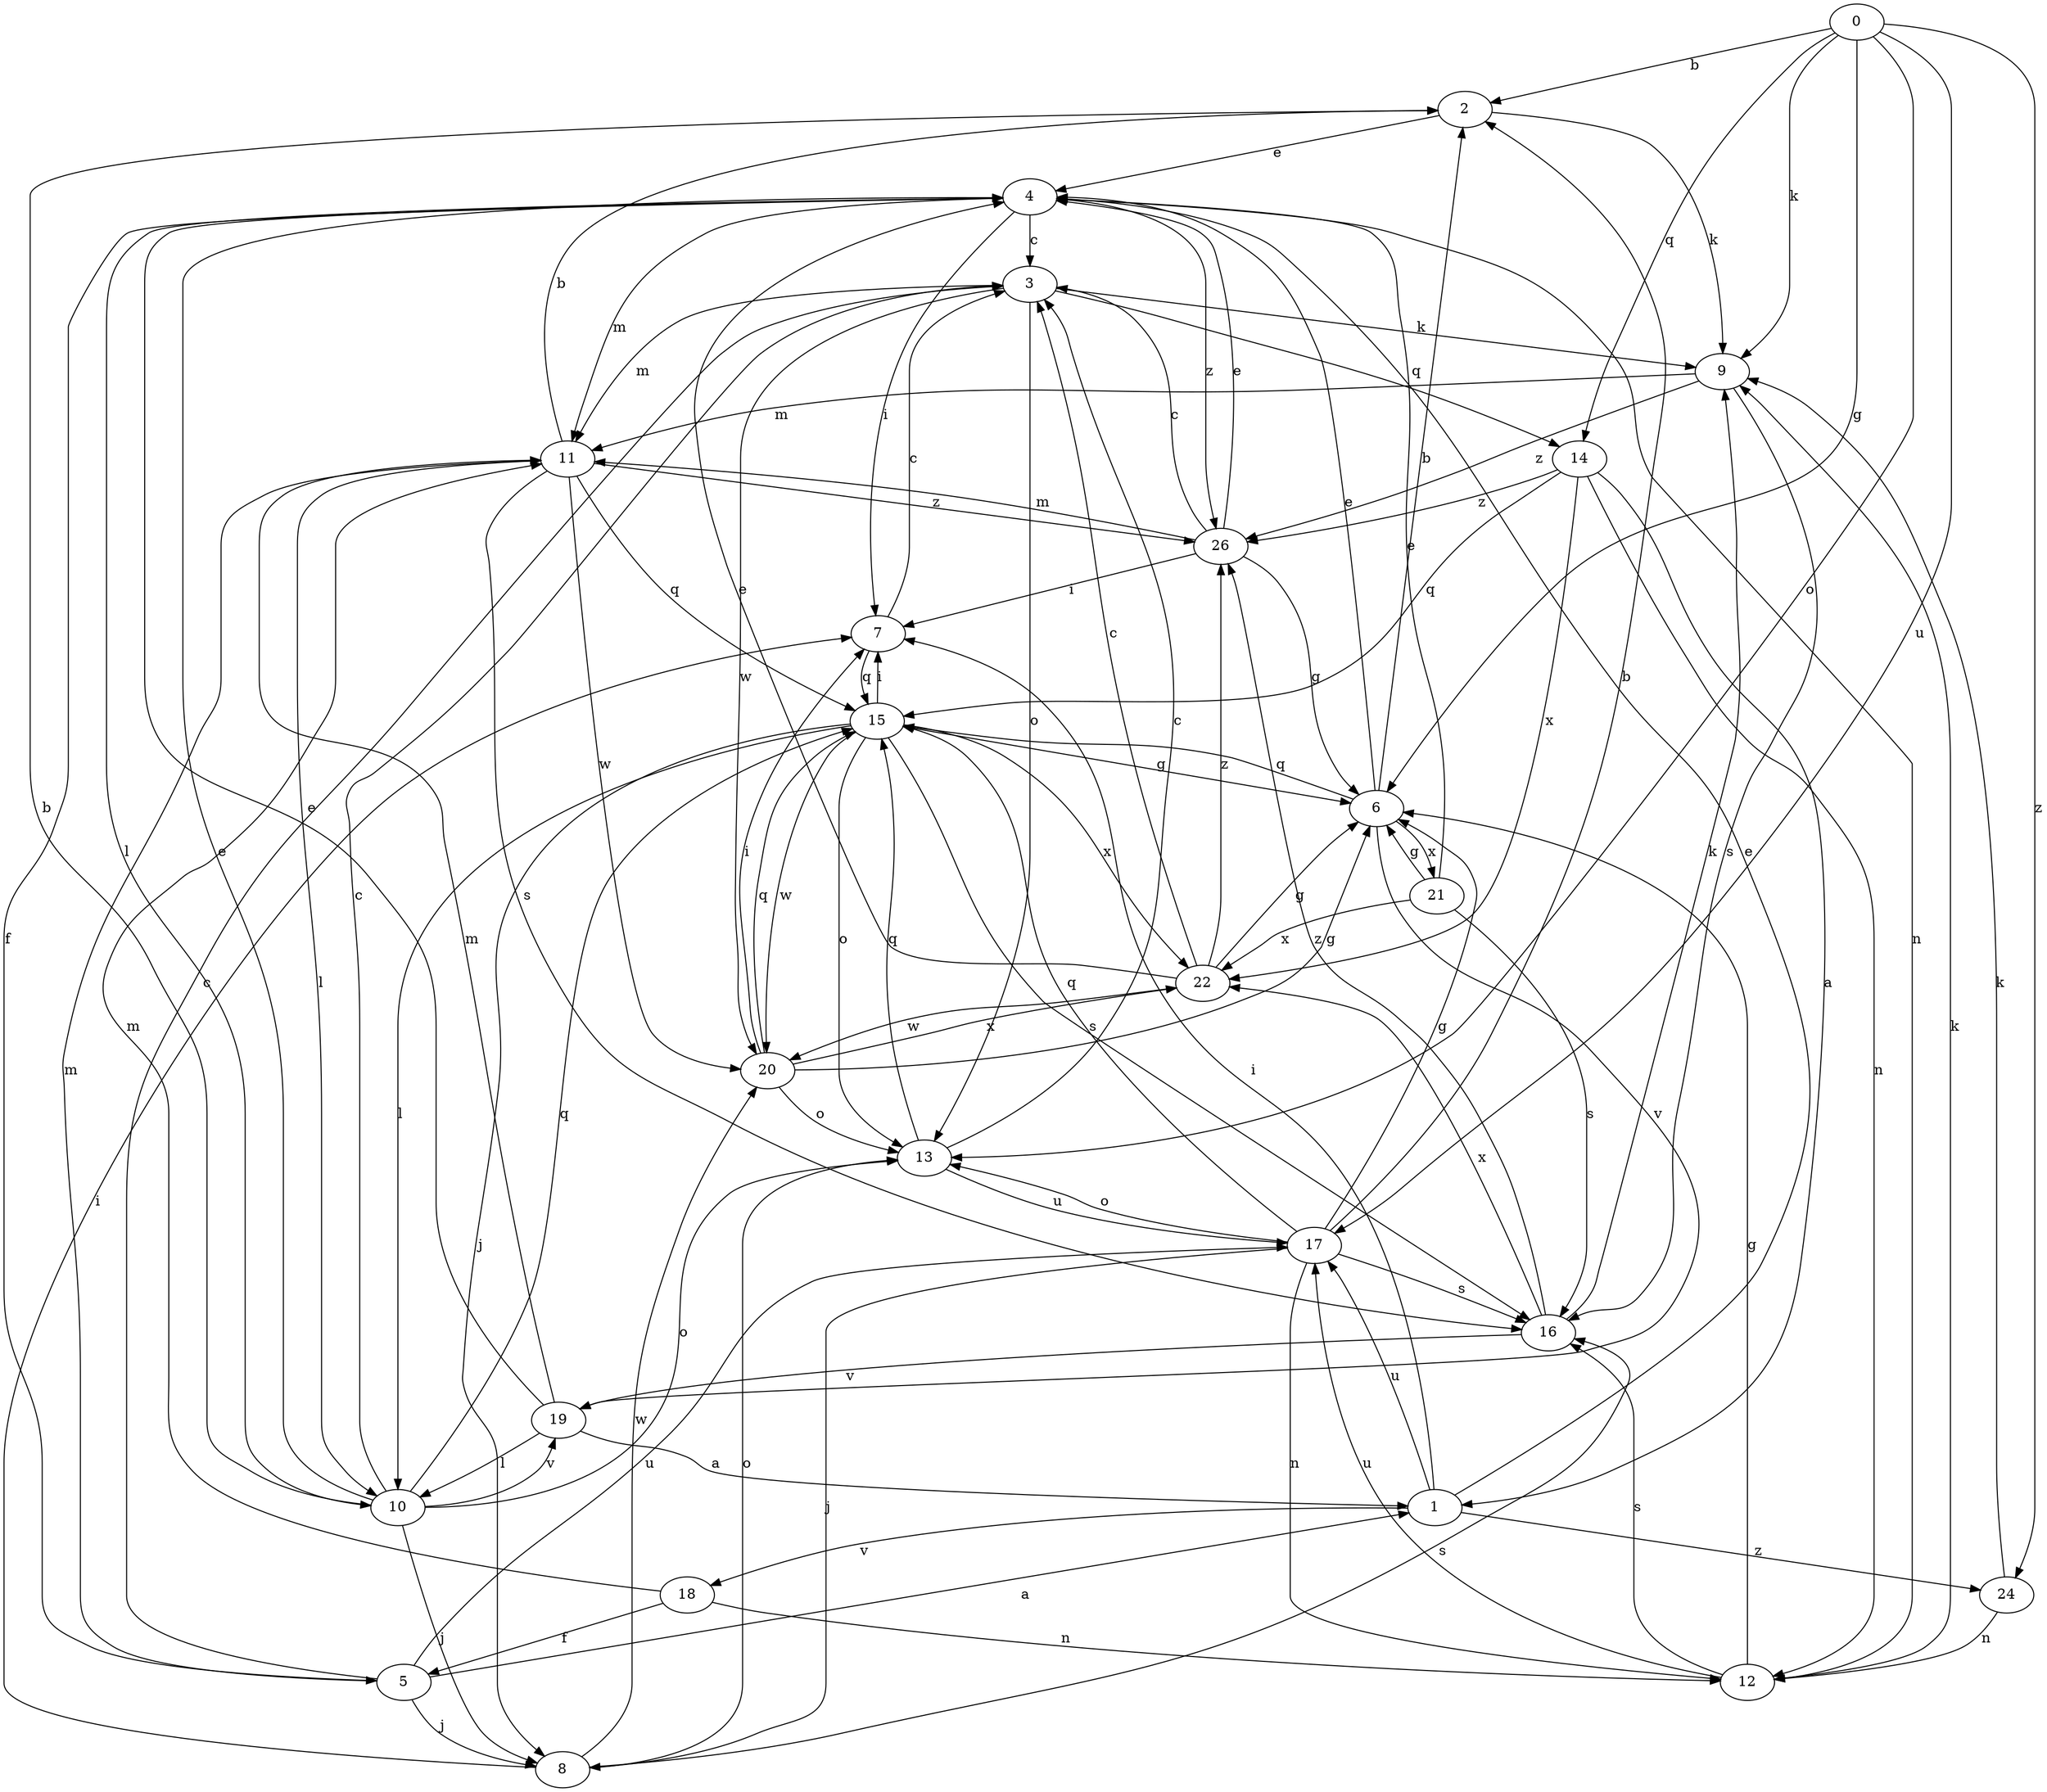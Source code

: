 strict digraph  {
0;
1;
2;
3;
4;
5;
6;
7;
8;
9;
10;
11;
12;
13;
14;
15;
16;
17;
18;
19;
20;
21;
22;
24;
26;
0 -> 2  [label=b];
0 -> 6  [label=g];
0 -> 9  [label=k];
0 -> 13  [label=o];
0 -> 14  [label=q];
0 -> 17  [label=u];
0 -> 24  [label=z];
1 -> 4  [label=e];
1 -> 7  [label=i];
1 -> 17  [label=u];
1 -> 18  [label=v];
1 -> 24  [label=z];
2 -> 4  [label=e];
2 -> 9  [label=k];
3 -> 9  [label=k];
3 -> 11  [label=m];
3 -> 13  [label=o];
3 -> 14  [label=q];
3 -> 20  [label=w];
4 -> 3  [label=c];
4 -> 5  [label=f];
4 -> 7  [label=i];
4 -> 10  [label=l];
4 -> 11  [label=m];
4 -> 12  [label=n];
4 -> 26  [label=z];
5 -> 1  [label=a];
5 -> 3  [label=c];
5 -> 8  [label=j];
5 -> 11  [label=m];
5 -> 17  [label=u];
6 -> 2  [label=b];
6 -> 4  [label=e];
6 -> 15  [label=q];
6 -> 19  [label=v];
6 -> 21  [label=x];
7 -> 3  [label=c];
7 -> 15  [label=q];
8 -> 7  [label=i];
8 -> 13  [label=o];
8 -> 16  [label=s];
8 -> 20  [label=w];
9 -> 11  [label=m];
9 -> 16  [label=s];
9 -> 26  [label=z];
10 -> 2  [label=b];
10 -> 3  [label=c];
10 -> 4  [label=e];
10 -> 8  [label=j];
10 -> 13  [label=o];
10 -> 15  [label=q];
10 -> 19  [label=v];
11 -> 2  [label=b];
11 -> 10  [label=l];
11 -> 15  [label=q];
11 -> 16  [label=s];
11 -> 20  [label=w];
11 -> 26  [label=z];
12 -> 6  [label=g];
12 -> 9  [label=k];
12 -> 16  [label=s];
12 -> 17  [label=u];
13 -> 3  [label=c];
13 -> 15  [label=q];
13 -> 17  [label=u];
14 -> 1  [label=a];
14 -> 12  [label=n];
14 -> 15  [label=q];
14 -> 22  [label=x];
14 -> 26  [label=z];
15 -> 6  [label=g];
15 -> 7  [label=i];
15 -> 8  [label=j];
15 -> 10  [label=l];
15 -> 13  [label=o];
15 -> 16  [label=s];
15 -> 20  [label=w];
15 -> 22  [label=x];
16 -> 9  [label=k];
16 -> 19  [label=v];
16 -> 22  [label=x];
16 -> 26  [label=z];
17 -> 2  [label=b];
17 -> 6  [label=g];
17 -> 8  [label=j];
17 -> 12  [label=n];
17 -> 13  [label=o];
17 -> 15  [label=q];
17 -> 16  [label=s];
18 -> 5  [label=f];
18 -> 11  [label=m];
18 -> 12  [label=n];
19 -> 1  [label=a];
19 -> 4  [label=e];
19 -> 10  [label=l];
19 -> 11  [label=m];
20 -> 6  [label=g];
20 -> 7  [label=i];
20 -> 13  [label=o];
20 -> 15  [label=q];
20 -> 22  [label=x];
21 -> 4  [label=e];
21 -> 6  [label=g];
21 -> 16  [label=s];
21 -> 22  [label=x];
22 -> 3  [label=c];
22 -> 4  [label=e];
22 -> 6  [label=g];
22 -> 20  [label=w];
22 -> 26  [label=z];
24 -> 9  [label=k];
24 -> 12  [label=n];
26 -> 3  [label=c];
26 -> 4  [label=e];
26 -> 6  [label=g];
26 -> 7  [label=i];
26 -> 11  [label=m];
}
